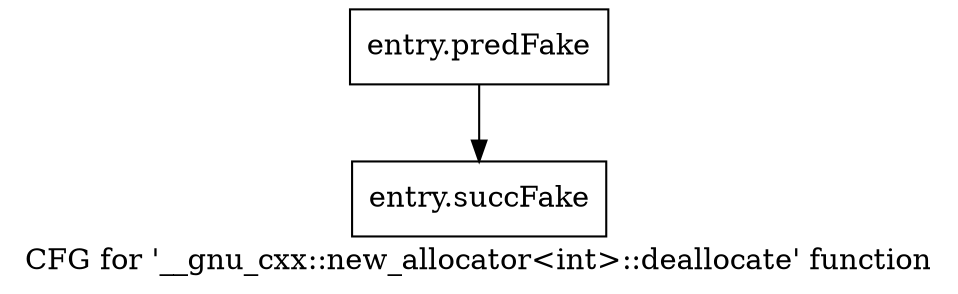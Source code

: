 digraph "CFG for '__gnu_cxx::new_allocator\<int\>::deallocate' function" {
	label="CFG for '__gnu_cxx::new_allocator\<int\>::deallocate' function";

	Node0x49a4d80 [shape=record,filename="",linenumber="",label="{entry.predFake}"];
	Node0x49a4d80 -> Node0x494d720[ callList="" memoryops="" filename="/proj/xbuilds/2019.2_0801_1/installs/lin64/Vivado/HEAD/tps/lnx64/gcc-6.2.0/lib/gcc/x86_64-pc-linux-gnu/6.2.0/../../../../include/c++/6.2.0/ext/new_allocator.h"];
	Node0x494d720 [shape=record,filename="/proj/xbuilds/2019.2_0801_1/installs/lin64/Vivado/HEAD/tps/lnx64/gcc-6.2.0/lib/gcc/x86_64-pc-linux-gnu/6.2.0/../../../../include/c++/6.2.0/ext/new_allocator.h",linenumber="110",label="{entry.succFake}"];
}
